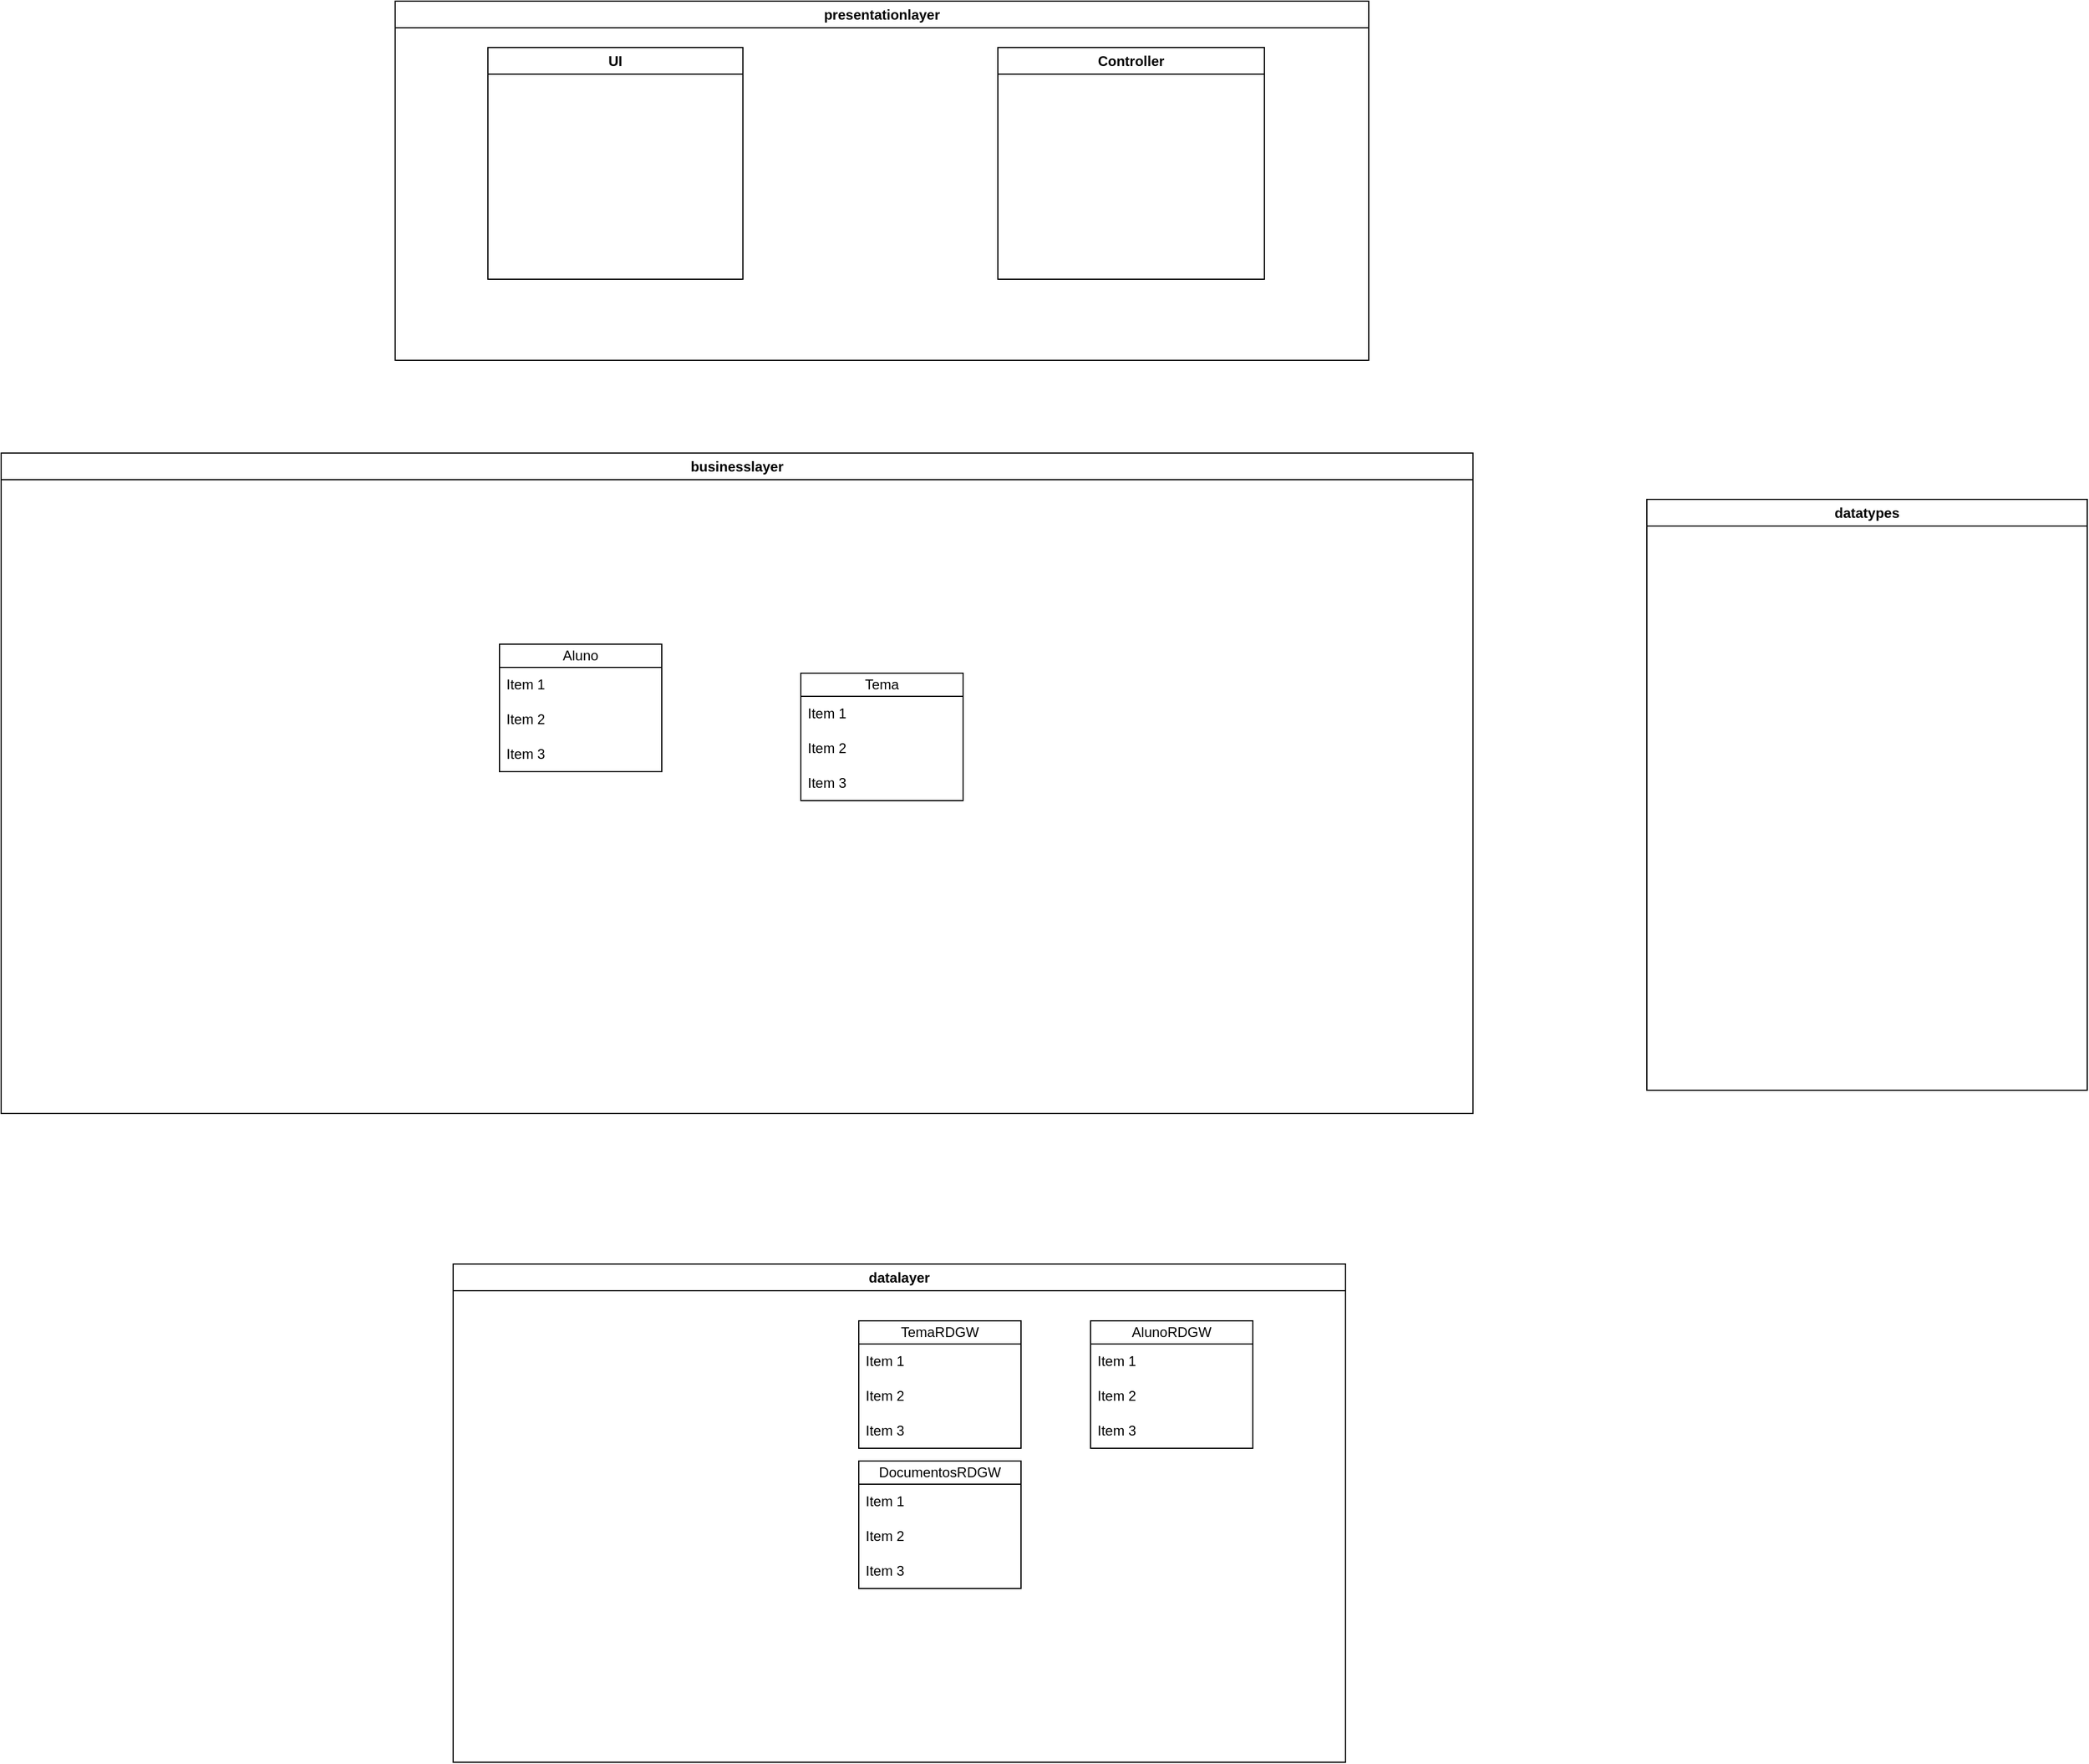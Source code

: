 <mxfile version="24.2.1" type="device">
  <diagram id="C5RBs43oDa-KdzZeNtuy" name="Page-1">
    <mxGraphModel dx="860" dy="377" grid="1" gridSize="10" guides="1" tooltips="1" connect="1" arrows="1" fold="1" page="1" pageScale="1" pageWidth="827" pageHeight="1169" math="0" shadow="0">
      <root>
        <mxCell id="WIyWlLk6GJQsqaUBKTNV-0" />
        <mxCell id="WIyWlLk6GJQsqaUBKTNV-1" parent="WIyWlLk6GJQsqaUBKTNV-0" />
        <mxCell id="cg7tUdVnF-VotXxQSskF-0" value="presentationlayer" style="swimlane;whiteSpace=wrap;html=1;" vertex="1" parent="WIyWlLk6GJQsqaUBKTNV-1">
          <mxGeometry x="380" y="30" width="840" height="310" as="geometry" />
        </mxCell>
        <mxCell id="cg7tUdVnF-VotXxQSskF-4" value="UI" style="swimlane;whiteSpace=wrap;html=1;" vertex="1" parent="cg7tUdVnF-VotXxQSskF-0">
          <mxGeometry x="80" y="40" width="220" height="200" as="geometry" />
        </mxCell>
        <mxCell id="cg7tUdVnF-VotXxQSskF-5" value="Controller" style="swimlane;whiteSpace=wrap;html=1;" vertex="1" parent="cg7tUdVnF-VotXxQSskF-0">
          <mxGeometry x="520" y="40" width="230" height="200" as="geometry" />
        </mxCell>
        <mxCell id="cg7tUdVnF-VotXxQSskF-2" value="businesslayer" style="swimlane;whiteSpace=wrap;html=1;" vertex="1" parent="WIyWlLk6GJQsqaUBKTNV-1">
          <mxGeometry x="40" y="420" width="1270" height="570" as="geometry" />
        </mxCell>
        <mxCell id="cg7tUdVnF-VotXxQSskF-13" value="Tema" style="swimlane;fontStyle=0;childLayout=stackLayout;horizontal=1;startSize=20;horizontalStack=0;resizeParent=1;resizeParentMax=0;resizeLast=0;collapsible=1;marginBottom=0;whiteSpace=wrap;html=1;" vertex="1" parent="cg7tUdVnF-VotXxQSskF-2">
          <mxGeometry x="690" y="190" width="140" height="110" as="geometry" />
        </mxCell>
        <mxCell id="cg7tUdVnF-VotXxQSskF-14" value="Item 1" style="text;strokeColor=none;fillColor=none;align=left;verticalAlign=middle;spacingLeft=4;spacingRight=4;overflow=hidden;points=[[0,0.5],[1,0.5]];portConstraint=eastwest;rotatable=0;whiteSpace=wrap;html=1;" vertex="1" parent="cg7tUdVnF-VotXxQSskF-13">
          <mxGeometry y="20" width="140" height="30" as="geometry" />
        </mxCell>
        <mxCell id="cg7tUdVnF-VotXxQSskF-15" value="Item 2" style="text;strokeColor=none;fillColor=none;align=left;verticalAlign=middle;spacingLeft=4;spacingRight=4;overflow=hidden;points=[[0,0.5],[1,0.5]];portConstraint=eastwest;rotatable=0;whiteSpace=wrap;html=1;" vertex="1" parent="cg7tUdVnF-VotXxQSskF-13">
          <mxGeometry y="50" width="140" height="30" as="geometry" />
        </mxCell>
        <mxCell id="cg7tUdVnF-VotXxQSskF-16" value="Item 3" style="text;strokeColor=none;fillColor=none;align=left;verticalAlign=middle;spacingLeft=4;spacingRight=4;overflow=hidden;points=[[0,0.5],[1,0.5]];portConstraint=eastwest;rotatable=0;whiteSpace=wrap;html=1;" vertex="1" parent="cg7tUdVnF-VotXxQSskF-13">
          <mxGeometry y="80" width="140" height="30" as="geometry" />
        </mxCell>
        <mxCell id="cg7tUdVnF-VotXxQSskF-3" value="datalayer" style="swimlane;whiteSpace=wrap;html=1;" vertex="1" parent="WIyWlLk6GJQsqaUBKTNV-1">
          <mxGeometry x="430" y="1120" width="770" height="430" as="geometry" />
        </mxCell>
        <mxCell id="cg7tUdVnF-VotXxQSskF-17" value="AlunoRDGW" style="swimlane;fontStyle=0;childLayout=stackLayout;horizontal=1;startSize=20;horizontalStack=0;resizeParent=1;resizeParentMax=0;resizeLast=0;collapsible=1;marginBottom=0;whiteSpace=wrap;html=1;" vertex="1" parent="cg7tUdVnF-VotXxQSskF-3">
          <mxGeometry x="550" y="49" width="140" height="110" as="geometry" />
        </mxCell>
        <mxCell id="cg7tUdVnF-VotXxQSskF-18" value="Item 1" style="text;strokeColor=none;fillColor=none;align=left;verticalAlign=middle;spacingLeft=4;spacingRight=4;overflow=hidden;points=[[0,0.5],[1,0.5]];portConstraint=eastwest;rotatable=0;whiteSpace=wrap;html=1;" vertex="1" parent="cg7tUdVnF-VotXxQSskF-17">
          <mxGeometry y="20" width="140" height="30" as="geometry" />
        </mxCell>
        <mxCell id="cg7tUdVnF-VotXxQSskF-19" value="Item 2" style="text;strokeColor=none;fillColor=none;align=left;verticalAlign=middle;spacingLeft=4;spacingRight=4;overflow=hidden;points=[[0,0.5],[1,0.5]];portConstraint=eastwest;rotatable=0;whiteSpace=wrap;html=1;" vertex="1" parent="cg7tUdVnF-VotXxQSskF-17">
          <mxGeometry y="50" width="140" height="30" as="geometry" />
        </mxCell>
        <mxCell id="cg7tUdVnF-VotXxQSskF-20" value="Item 3" style="text;strokeColor=none;fillColor=none;align=left;verticalAlign=middle;spacingLeft=4;spacingRight=4;overflow=hidden;points=[[0,0.5],[1,0.5]];portConstraint=eastwest;rotatable=0;whiteSpace=wrap;html=1;" vertex="1" parent="cg7tUdVnF-VotXxQSskF-17">
          <mxGeometry y="80" width="140" height="30" as="geometry" />
        </mxCell>
        <mxCell id="cg7tUdVnF-VotXxQSskF-21" value="TemaRDGW" style="swimlane;fontStyle=0;childLayout=stackLayout;horizontal=1;startSize=20;horizontalStack=0;resizeParent=1;resizeParentMax=0;resizeLast=0;collapsible=1;marginBottom=0;whiteSpace=wrap;html=1;" vertex="1" parent="cg7tUdVnF-VotXxQSskF-3">
          <mxGeometry x="350" y="49" width="140" height="110" as="geometry" />
        </mxCell>
        <mxCell id="cg7tUdVnF-VotXxQSskF-22" value="Item 1" style="text;strokeColor=none;fillColor=none;align=left;verticalAlign=middle;spacingLeft=4;spacingRight=4;overflow=hidden;points=[[0,0.5],[1,0.5]];portConstraint=eastwest;rotatable=0;whiteSpace=wrap;html=1;" vertex="1" parent="cg7tUdVnF-VotXxQSskF-21">
          <mxGeometry y="20" width="140" height="30" as="geometry" />
        </mxCell>
        <mxCell id="cg7tUdVnF-VotXxQSskF-23" value="Item 2" style="text;strokeColor=none;fillColor=none;align=left;verticalAlign=middle;spacingLeft=4;spacingRight=4;overflow=hidden;points=[[0,0.5],[1,0.5]];portConstraint=eastwest;rotatable=0;whiteSpace=wrap;html=1;" vertex="1" parent="cg7tUdVnF-VotXxQSskF-21">
          <mxGeometry y="50" width="140" height="30" as="geometry" />
        </mxCell>
        <mxCell id="cg7tUdVnF-VotXxQSskF-24" value="Item 3" style="text;strokeColor=none;fillColor=none;align=left;verticalAlign=middle;spacingLeft=4;spacingRight=4;overflow=hidden;points=[[0,0.5],[1,0.5]];portConstraint=eastwest;rotatable=0;whiteSpace=wrap;html=1;" vertex="1" parent="cg7tUdVnF-VotXxQSskF-21">
          <mxGeometry y="80" width="140" height="30" as="geometry" />
        </mxCell>
        <mxCell id="cg7tUdVnF-VotXxQSskF-25" value="DocumentosRDGW" style="swimlane;fontStyle=0;childLayout=stackLayout;horizontal=1;startSize=20;horizontalStack=0;resizeParent=1;resizeParentMax=0;resizeLast=0;collapsible=1;marginBottom=0;whiteSpace=wrap;html=1;" vertex="1" parent="cg7tUdVnF-VotXxQSskF-3">
          <mxGeometry x="350" y="170" width="140" height="110" as="geometry" />
        </mxCell>
        <mxCell id="cg7tUdVnF-VotXxQSskF-26" value="Item 1" style="text;strokeColor=none;fillColor=none;align=left;verticalAlign=middle;spacingLeft=4;spacingRight=4;overflow=hidden;points=[[0,0.5],[1,0.5]];portConstraint=eastwest;rotatable=0;whiteSpace=wrap;html=1;" vertex="1" parent="cg7tUdVnF-VotXxQSskF-25">
          <mxGeometry y="20" width="140" height="30" as="geometry" />
        </mxCell>
        <mxCell id="cg7tUdVnF-VotXxQSskF-27" value="Item 2" style="text;strokeColor=none;fillColor=none;align=left;verticalAlign=middle;spacingLeft=4;spacingRight=4;overflow=hidden;points=[[0,0.5],[1,0.5]];portConstraint=eastwest;rotatable=0;whiteSpace=wrap;html=1;" vertex="1" parent="cg7tUdVnF-VotXxQSskF-25">
          <mxGeometry y="50" width="140" height="30" as="geometry" />
        </mxCell>
        <mxCell id="cg7tUdVnF-VotXxQSskF-28" value="Item 3" style="text;strokeColor=none;fillColor=none;align=left;verticalAlign=middle;spacingLeft=4;spacingRight=4;overflow=hidden;points=[[0,0.5],[1,0.5]];portConstraint=eastwest;rotatable=0;whiteSpace=wrap;html=1;" vertex="1" parent="cg7tUdVnF-VotXxQSskF-25">
          <mxGeometry y="80" width="140" height="30" as="geometry" />
        </mxCell>
        <mxCell id="cg7tUdVnF-VotXxQSskF-7" value="datatypes" style="swimlane;whiteSpace=wrap;html=1;" vertex="1" parent="WIyWlLk6GJQsqaUBKTNV-1">
          <mxGeometry x="1460" y="460" width="380" height="510" as="geometry" />
        </mxCell>
        <mxCell id="cg7tUdVnF-VotXxQSskF-9" value="Aluno" style="swimlane;fontStyle=0;childLayout=stackLayout;horizontal=1;startSize=20;horizontalStack=0;resizeParent=1;resizeParentMax=0;resizeLast=0;collapsible=1;marginBottom=0;whiteSpace=wrap;html=1;" vertex="1" parent="WIyWlLk6GJQsqaUBKTNV-1">
          <mxGeometry x="470" y="585" width="140" height="110" as="geometry" />
        </mxCell>
        <mxCell id="cg7tUdVnF-VotXxQSskF-10" value="Item 1" style="text;strokeColor=none;fillColor=none;align=left;verticalAlign=middle;spacingLeft=4;spacingRight=4;overflow=hidden;points=[[0,0.5],[1,0.5]];portConstraint=eastwest;rotatable=0;whiteSpace=wrap;html=1;" vertex="1" parent="cg7tUdVnF-VotXxQSskF-9">
          <mxGeometry y="20" width="140" height="30" as="geometry" />
        </mxCell>
        <mxCell id="cg7tUdVnF-VotXxQSskF-11" value="Item 2" style="text;strokeColor=none;fillColor=none;align=left;verticalAlign=middle;spacingLeft=4;spacingRight=4;overflow=hidden;points=[[0,0.5],[1,0.5]];portConstraint=eastwest;rotatable=0;whiteSpace=wrap;html=1;" vertex="1" parent="cg7tUdVnF-VotXxQSskF-9">
          <mxGeometry y="50" width="140" height="30" as="geometry" />
        </mxCell>
        <mxCell id="cg7tUdVnF-VotXxQSskF-12" value="Item 3" style="text;strokeColor=none;fillColor=none;align=left;verticalAlign=middle;spacingLeft=4;spacingRight=4;overflow=hidden;points=[[0,0.5],[1,0.5]];portConstraint=eastwest;rotatable=0;whiteSpace=wrap;html=1;" vertex="1" parent="cg7tUdVnF-VotXxQSskF-9">
          <mxGeometry y="80" width="140" height="30" as="geometry" />
        </mxCell>
      </root>
    </mxGraphModel>
  </diagram>
</mxfile>
